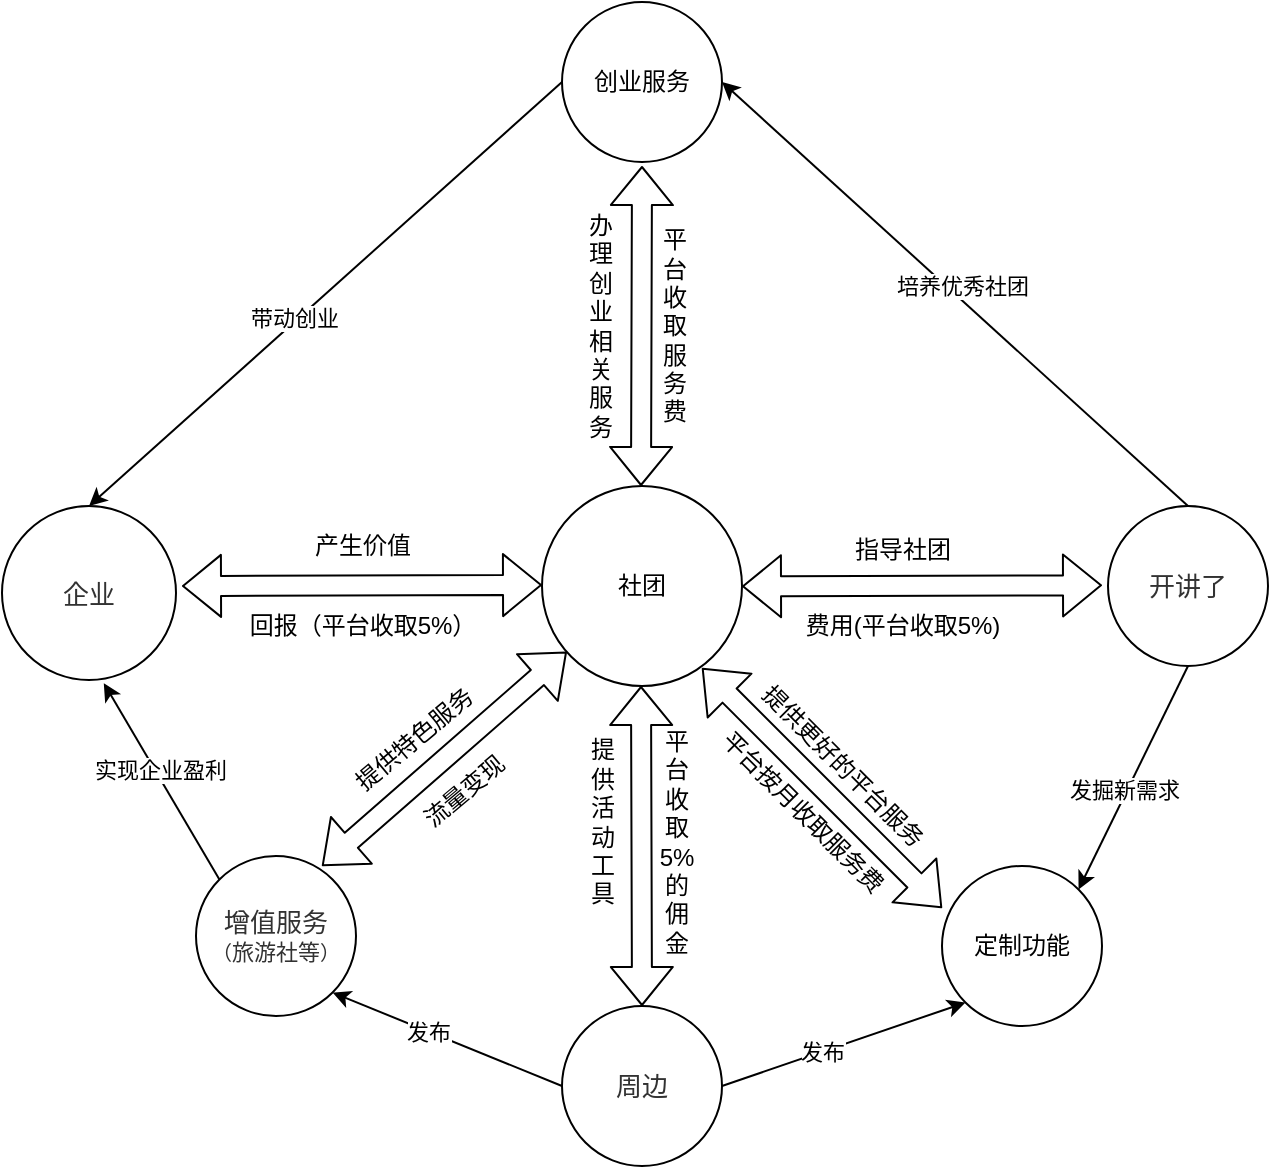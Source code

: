<mxfile version="14.6.13" type="github">
  <diagram name="Page-1" id="82e54ff1-d628-8f03-85c4-9753963a91cd">
    <mxGraphModel dx="1209" dy="-62" grid="1" gridSize="10" guides="1" tooltips="1" connect="1" arrows="1" fold="1" page="1" pageScale="1" pageWidth="1100" pageHeight="850" background="#ffffff" math="0" shadow="0">
      <root>
        <mxCell id="0" />
        <mxCell id="1" parent="0" />
        <mxCell id="t77Pink1T5HGwmXZH7cY-38" value="&lt;font face=&quot;微软雅黑&quot; data-font-src=&quot;https://fonts.googleapis.com/css?family=%E5%BE%AE%E8%BD%AF%E9%9B%85%E9%BB%91&quot;&gt;社团&lt;/font&gt;" style="ellipse;whiteSpace=wrap;html=1;aspect=fixed;" vertex="1" parent="1">
          <mxGeometry x="760" y="1580" width="100" height="100" as="geometry" />
        </mxCell>
        <mxCell id="t77Pink1T5HGwmXZH7cY-39" value="" style="shape=flexArrow;endArrow=classic;startArrow=classic;html=1;entryX=0.5;entryY=0;entryDx=0;entryDy=0;" edge="1" parent="1" target="t77Pink1T5HGwmXZH7cY-55">
          <mxGeometry width="100" height="100" relative="1" as="geometry">
            <mxPoint x="809.5" y="1680" as="sourcePoint" />
            <mxPoint x="810" y="1830" as="targetPoint" />
          </mxGeometry>
        </mxCell>
        <mxCell id="t77Pink1T5HGwmXZH7cY-40" value="" style="shape=flexArrow;endArrow=classic;startArrow=classic;html=1;" edge="1" parent="1">
          <mxGeometry width="100" height="100" relative="1" as="geometry">
            <mxPoint x="810" y="1420" as="sourcePoint" />
            <mxPoint x="809.5" y="1580" as="targetPoint" />
          </mxGeometry>
        </mxCell>
        <mxCell id="t77Pink1T5HGwmXZH7cY-41" value="" style="shape=flexArrow;endArrow=classic;startArrow=classic;html=1;" edge="1" parent="1">
          <mxGeometry width="100" height="100" relative="1" as="geometry">
            <mxPoint x="840" y="1671" as="sourcePoint" />
            <mxPoint x="960" y="1791" as="targetPoint" />
          </mxGeometry>
        </mxCell>
        <mxCell id="t77Pink1T5HGwmXZH7cY-42" value="" style="shape=flexArrow;endArrow=classic;startArrow=classic;html=1;" edge="1" parent="1">
          <mxGeometry width="100" height="100" relative="1" as="geometry">
            <mxPoint x="580" y="1630" as="sourcePoint" />
            <mxPoint x="760" y="1629.5" as="targetPoint" />
          </mxGeometry>
        </mxCell>
        <mxCell id="t77Pink1T5HGwmXZH7cY-43" value="产生价值" style="text;html=1;align=center;verticalAlign=middle;resizable=0;points=[];autosize=1;strokeColor=none;" vertex="1" parent="1">
          <mxGeometry x="640" y="1600" width="60" height="20" as="geometry" />
        </mxCell>
        <mxCell id="t77Pink1T5HGwmXZH7cY-44" value="&lt;span style=&quot;color: rgb(50 , 50 , 50) ; font-size: 13px ; background-color: rgba(255 , 255 , 255 , 0.01)&quot;&gt;企业&lt;/span&gt;" style="ellipse;whiteSpace=wrap;html=1;aspect=fixed;" vertex="1" parent="1">
          <mxGeometry x="490" y="1590" width="87" height="87" as="geometry" />
        </mxCell>
        <mxCell id="t77Pink1T5HGwmXZH7cY-45" value="回报（平台收取5%）" style="text;html=1;align=center;verticalAlign=middle;resizable=0;points=[];autosize=1;strokeColor=none;" vertex="1" parent="1">
          <mxGeometry x="605" y="1640" width="130" height="20" as="geometry" />
        </mxCell>
        <mxCell id="t77Pink1T5HGwmXZH7cY-46" style="edgeStyle=none;rounded=0;orthogonalLoop=1;jettySize=auto;html=1;exitX=0.5;exitY=1;exitDx=0;exitDy=0;entryX=1;entryY=0;entryDx=0;entryDy=0;" edge="1" parent="1" source="t77Pink1T5HGwmXZH7cY-50" target="t77Pink1T5HGwmXZH7cY-62">
          <mxGeometry relative="1" as="geometry" />
        </mxCell>
        <mxCell id="t77Pink1T5HGwmXZH7cY-47" value="发掘新需求" style="edgeLabel;html=1;align=center;verticalAlign=middle;resizable=0;points=[];" vertex="1" connectable="0" parent="t77Pink1T5HGwmXZH7cY-46">
          <mxGeometry x="0.121" y="-2" relative="1" as="geometry">
            <mxPoint as="offset" />
          </mxGeometry>
        </mxCell>
        <mxCell id="t77Pink1T5HGwmXZH7cY-48" style="edgeStyle=none;rounded=0;jumpStyle=none;orthogonalLoop=1;jettySize=auto;html=1;exitX=0.5;exitY=0;exitDx=0;exitDy=0;entryX=1;entryY=0.5;entryDx=0;entryDy=0;strokeWidth=1;" edge="1" parent="1" source="t77Pink1T5HGwmXZH7cY-50" target="t77Pink1T5HGwmXZH7cY-58">
          <mxGeometry relative="1" as="geometry" />
        </mxCell>
        <mxCell id="t77Pink1T5HGwmXZH7cY-49" value="培养优秀社团" style="edgeLabel;html=1;align=center;verticalAlign=middle;resizable=0;points=[];" vertex="1" connectable="0" parent="t77Pink1T5HGwmXZH7cY-48">
          <mxGeometry x="0.107" y="1" relative="1" as="geometry">
            <mxPoint x="16" y="6" as="offset" />
          </mxGeometry>
        </mxCell>
        <mxCell id="t77Pink1T5HGwmXZH7cY-50" value="&lt;span style=&quot;color: rgb(50 , 50 , 50) ; font-size: 13px ; background-color: rgba(255 , 255 , 255 , 0.01)&quot;&gt;开讲了&lt;/span&gt;" style="ellipse;whiteSpace=wrap;html=1;aspect=fixed;" vertex="1" parent="1">
          <mxGeometry x="1043" y="1590" width="80" height="80" as="geometry" />
        </mxCell>
        <mxCell id="t77Pink1T5HGwmXZH7cY-51" style="edgeStyle=none;rounded=0;jumpStyle=none;orthogonalLoop=1;jettySize=auto;html=1;exitX=0;exitY=0.5;exitDx=0;exitDy=0;entryX=1;entryY=1;entryDx=0;entryDy=0;strokeWidth=1;" edge="1" parent="1" source="t77Pink1T5HGwmXZH7cY-55" target="t77Pink1T5HGwmXZH7cY-61">
          <mxGeometry relative="1" as="geometry" />
        </mxCell>
        <mxCell id="t77Pink1T5HGwmXZH7cY-52" value="发布" style="edgeLabel;html=1;align=center;verticalAlign=middle;resizable=0;points=[];" vertex="1" connectable="0" parent="t77Pink1T5HGwmXZH7cY-51">
          <mxGeometry x="0.167" y="1" relative="1" as="geometry">
            <mxPoint y="-1" as="offset" />
          </mxGeometry>
        </mxCell>
        <mxCell id="t77Pink1T5HGwmXZH7cY-53" style="edgeStyle=none;rounded=0;jumpStyle=none;orthogonalLoop=1;jettySize=auto;html=1;exitX=1;exitY=0.5;exitDx=0;exitDy=0;entryX=0;entryY=1;entryDx=0;entryDy=0;strokeWidth=1;" edge="1" parent="1" source="t77Pink1T5HGwmXZH7cY-55" target="t77Pink1T5HGwmXZH7cY-62">
          <mxGeometry relative="1" as="geometry" />
        </mxCell>
        <mxCell id="t77Pink1T5HGwmXZH7cY-54" value="发布" style="edgeLabel;html=1;align=center;verticalAlign=middle;resizable=0;points=[];" vertex="1" connectable="0" parent="t77Pink1T5HGwmXZH7cY-53">
          <mxGeometry x="-0.174" relative="1" as="geometry">
            <mxPoint as="offset" />
          </mxGeometry>
        </mxCell>
        <mxCell id="t77Pink1T5HGwmXZH7cY-55" value="&lt;span style=&quot;color: rgb(50 , 50 , 50) ; font-size: 13px ; background-color: rgba(255 , 255 , 255 , 0.01)&quot;&gt;周边&lt;/span&gt;" style="ellipse;whiteSpace=wrap;html=1;aspect=fixed;" vertex="1" parent="1">
          <mxGeometry x="770" y="1840" width="80" height="80" as="geometry" />
        </mxCell>
        <mxCell id="t77Pink1T5HGwmXZH7cY-56" style="edgeStyle=none;rounded=0;jumpStyle=none;orthogonalLoop=1;jettySize=auto;html=1;exitX=0;exitY=0.5;exitDx=0;exitDy=0;entryX=0.5;entryY=0;entryDx=0;entryDy=0;strokeWidth=1;" edge="1" parent="1" source="t77Pink1T5HGwmXZH7cY-58" target="t77Pink1T5HGwmXZH7cY-44">
          <mxGeometry relative="1" as="geometry" />
        </mxCell>
        <mxCell id="t77Pink1T5HGwmXZH7cY-57" value="&lt;font face=&quot;微软雅黑&quot; data-font-src=&quot;https://fonts.googleapis.com/css?family=%E5%BE%AE%E8%BD%AF%E9%9B%85%E9%BB%91&quot;&gt;带动创业&lt;/font&gt;" style="edgeLabel;html=1;align=center;verticalAlign=middle;resizable=0;points=[];" vertex="1" connectable="0" parent="t77Pink1T5HGwmXZH7cY-56">
          <mxGeometry x="0.126" y="-2" relative="1" as="geometry">
            <mxPoint as="offset" />
          </mxGeometry>
        </mxCell>
        <mxCell id="t77Pink1T5HGwmXZH7cY-58" value="创业服务" style="ellipse;whiteSpace=wrap;html=1;aspect=fixed;" vertex="1" parent="1">
          <mxGeometry x="770" y="1338" width="80" height="80" as="geometry" />
        </mxCell>
        <mxCell id="t77Pink1T5HGwmXZH7cY-59" style="edgeStyle=none;rounded=0;jumpStyle=none;orthogonalLoop=1;jettySize=auto;html=1;exitX=0;exitY=0;exitDx=0;exitDy=0;entryX=0.585;entryY=1.018;entryDx=0;entryDy=0;entryPerimeter=0;strokeWidth=1;" edge="1" parent="1" source="t77Pink1T5HGwmXZH7cY-61" target="t77Pink1T5HGwmXZH7cY-44">
          <mxGeometry relative="1" as="geometry" />
        </mxCell>
        <mxCell id="t77Pink1T5HGwmXZH7cY-60" value="实现企业盈利" style="edgeLabel;html=1;align=center;verticalAlign=middle;resizable=0;points=[];rotation=0;" vertex="1" connectable="0" parent="t77Pink1T5HGwmXZH7cY-59">
          <mxGeometry x="0.403" y="2" relative="1" as="geometry">
            <mxPoint x="12" y="13" as="offset" />
          </mxGeometry>
        </mxCell>
        <mxCell id="t77Pink1T5HGwmXZH7cY-61" value="&lt;span style=&quot;color: rgb(50 , 50 , 50) ; font-size: 13px ; background-color: rgba(255 , 255 , 255 , 0.01)&quot;&gt;增值服务&lt;br&gt;&lt;/span&gt;&lt;span style=&quot;color: rgb(50 , 50 , 50) ; background-color: rgba(255 , 255 , 255 , 0.01)&quot;&gt;&lt;font style=&quot;font-size: 10px&quot;&gt;（&lt;/font&gt;&lt;font style=&quot;font-size: 11px&quot;&gt;旅游社等&lt;/font&gt;&lt;font style=&quot;font-size: 10px&quot;&gt;）&lt;/font&gt;&lt;/span&gt;" style="ellipse;whiteSpace=wrap;html=1;aspect=fixed;" vertex="1" parent="1">
          <mxGeometry x="587" y="1765" width="80" height="80" as="geometry" />
        </mxCell>
        <mxCell id="t77Pink1T5HGwmXZH7cY-62" value="定制功能" style="ellipse;whiteSpace=wrap;html=1;aspect=fixed;" vertex="1" parent="1">
          <mxGeometry x="960" y="1770" width="80" height="80" as="geometry" />
        </mxCell>
        <mxCell id="t77Pink1T5HGwmXZH7cY-63" value="指导社团" style="text;html=1;align=center;verticalAlign=middle;resizable=0;points=[];autosize=1;strokeColor=none;" vertex="1" parent="1">
          <mxGeometry x="910" y="1602" width="60" height="20" as="geometry" />
        </mxCell>
        <mxCell id="t77Pink1T5HGwmXZH7cY-64" value="费用(平台收取5%)" style="text;html=1;align=center;verticalAlign=middle;resizable=0;points=[];autosize=1;strokeColor=none;" vertex="1" parent="1">
          <mxGeometry x="885" y="1640" width="110" height="20" as="geometry" />
        </mxCell>
        <mxCell id="t77Pink1T5HGwmXZH7cY-65" value="提&lt;br&gt;供&lt;br&gt;活&lt;br&gt;动&lt;br&gt;工&lt;br&gt;具" style="text;html=1;align=center;verticalAlign=middle;resizable=0;points=[];autosize=1;strokeColor=none;" vertex="1" parent="1">
          <mxGeometry x="775" y="1703" width="30" height="90" as="geometry" />
        </mxCell>
        <mxCell id="t77Pink1T5HGwmXZH7cY-66" value="平&lt;br&gt;台&lt;br&gt;收&lt;br&gt;取&lt;br&gt;5%&lt;br&gt;的&lt;br&gt;佣&lt;br&gt;金" style="text;html=1;align=center;verticalAlign=middle;resizable=0;points=[];autosize=1;strokeColor=none;" vertex="1" parent="1">
          <mxGeometry x="812" y="1698" width="30" height="120" as="geometry" />
        </mxCell>
        <mxCell id="t77Pink1T5HGwmXZH7cY-67" value="提供特色服务" style="text;html=1;align=center;verticalAlign=middle;resizable=0;points=[];autosize=1;strokeColor=none;rotation=-40;" vertex="1" parent="1">
          <mxGeometry x="651" y="1697" width="90" height="20" as="geometry" />
        </mxCell>
        <mxCell id="t77Pink1T5HGwmXZH7cY-68" value="流量变现" style="text;html=1;align=center;verticalAlign=middle;resizable=0;points=[];autosize=1;strokeColor=none;rotation=-40;" vertex="1" parent="1">
          <mxGeometry x="691" y="1723" width="60" height="20" as="geometry" />
        </mxCell>
        <mxCell id="t77Pink1T5HGwmXZH7cY-69" value="&lt;font face=&quot;微软雅黑&quot; data-font-src=&quot;https://fonts.googleapis.com/css?family=%E5%BE%AE%E8%BD%AF%E9%9B%85%E9%BB%91&quot;&gt;办&lt;br&gt;理&lt;br&gt;创&lt;br&gt;业&lt;br&gt;相&lt;br&gt;关&lt;br&gt;服&lt;br&gt;务&lt;/font&gt;" style="text;html=1;align=center;verticalAlign=middle;resizable=0;points=[];autosize=1;strokeColor=none;" vertex="1" parent="1">
          <mxGeometry x="774" y="1440" width="30" height="120" as="geometry" />
        </mxCell>
        <mxCell id="t77Pink1T5HGwmXZH7cY-70" value="&lt;font face=&quot;微软雅黑&quot; data-font-src=&quot;https://fonts.googleapis.com/css?family=%E5%BE%AE%E8%BD%AF%E9%9B%85%E9%BB%91&quot;&gt;平&lt;br&gt;台&lt;br&gt;收&lt;br&gt;取&lt;br&gt;服&lt;br&gt;务&lt;br&gt;费&lt;/font&gt;" style="text;html=1;align=center;verticalAlign=middle;resizable=0;points=[];autosize=1;strokeColor=none;" vertex="1" parent="1">
          <mxGeometry x="811" y="1445" width="30" height="110" as="geometry" />
        </mxCell>
        <mxCell id="t77Pink1T5HGwmXZH7cY-71" value="提供更好的平台服务" style="text;html=1;align=center;verticalAlign=middle;resizable=0;points=[];autosize=1;strokeColor=none;rotation=45;" vertex="1" parent="1">
          <mxGeometry x="850" y="1710" width="120" height="20" as="geometry" />
        </mxCell>
        <mxCell id="t77Pink1T5HGwmXZH7cY-72" value="平台按月收取服务费" style="text;html=1;align=center;verticalAlign=middle;resizable=0;points=[];autosize=1;strokeColor=none;rotation=45;" vertex="1" parent="1">
          <mxGeometry x="830" y="1733" width="120" height="20" as="geometry" />
        </mxCell>
        <mxCell id="t77Pink1T5HGwmXZH7cY-73" value="" style="shape=flexArrow;endArrow=classic;startArrow=classic;html=1;" edge="1" parent="1">
          <mxGeometry width="100" height="100" relative="1" as="geometry">
            <mxPoint x="860" y="1630.17" as="sourcePoint" />
            <mxPoint x="1040" y="1629.67" as="targetPoint" />
          </mxGeometry>
        </mxCell>
        <mxCell id="t77Pink1T5HGwmXZH7cY-74" value="" style="shape=flexArrow;endArrow=classic;startArrow=classic;html=1;" edge="1" parent="1" source="t77Pink1T5HGwmXZH7cY-38">
          <mxGeometry width="100" height="100" relative="1" as="geometry">
            <mxPoint x="680" y="1680" as="sourcePoint" />
            <mxPoint x="650" y="1770" as="targetPoint" />
            <Array as="points" />
          </mxGeometry>
        </mxCell>
      </root>
    </mxGraphModel>
  </diagram>
</mxfile>
